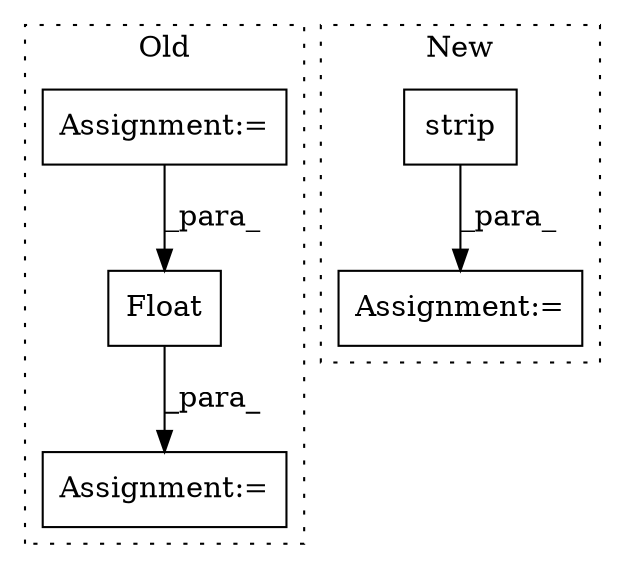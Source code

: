 digraph G {
subgraph cluster0 {
1 [label="Float" a="32" s="2604,2620" l="6,1" shape="box"];
4 [label="Assignment:=" a="7" s="2364" l="1" shape="box"];
5 [label="Assignment:=" a="7" s="2603" l="1" shape="box"];
label = "Old";
style="dotted";
}
subgraph cluster1 {
2 [label="strip" a="32" s="4335" l="7" shape="box"];
3 [label="Assignment:=" a="7" s="4858" l="1" shape="box"];
label = "New";
style="dotted";
}
1 -> 5 [label="_para_"];
2 -> 3 [label="_para_"];
4 -> 1 [label="_para_"];
}